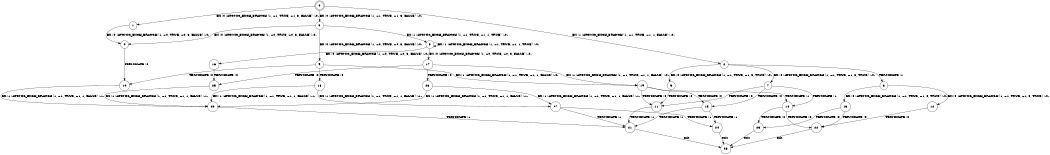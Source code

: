 digraph BCG {
size = "7, 10.5";
center = TRUE;
node [shape = circle];
0 [peripheries = 2];
0 -> 1 [label = "EX !0 !ATOMIC_EXCH_BRANCH (1, +1, TRUE, +1, 3, FALSE) !:0:"];
0 -> 2 [label = "EX !1 !ATOMIC_EXCH_BRANCH (1, +1, TRUE, +1, 1, FALSE) !:0:"];
0 -> 3 [label = "EX !0 !ATOMIC_EXCH_BRANCH (1, +1, TRUE, +1, 3, FALSE) !:0:"];
1 -> 4 [label = "EX !0 !ATOMIC_EXCH_BRANCH (1, +0, TRUE, +0, 3, FALSE) !:0:"];
2 -> 5 [label = "EX !0 !ATOMIC_EXCH_BRANCH (1, +1, TRUE, +1, 3, TRUE) !:0:"];
2 -> 6 [label = "TERMINATE !1"];
2 -> 7 [label = "EX !0 !ATOMIC_EXCH_BRANCH (1, +1, TRUE, +1, 3, TRUE) !:0:"];
3 -> 4 [label = "EX !0 !ATOMIC_EXCH_BRANCH (1, +0, TRUE, +0, 3, FALSE) !:0:"];
3 -> 8 [label = "EX !1 !ATOMIC_EXCH_BRANCH (1, +1, TRUE, +1, 1, TRUE) !:0:"];
3 -> 9 [label = "EX !0 !ATOMIC_EXCH_BRANCH (1, +0, TRUE, +0, 3, FALSE) !:0:"];
4 -> 10 [label = "TERMINATE !0"];
5 -> 11 [label = "TERMINATE !0"];
6 -> 12 [label = "EX !0 !ATOMIC_EXCH_BRANCH (1, +1, TRUE, +1, 3, TRUE) !:0:"];
6 -> 13 [label = "EX !0 !ATOMIC_EXCH_BRANCH (1, +1, TRUE, +1, 3, TRUE) !:0:"];
7 -> 11 [label = "TERMINATE !0"];
7 -> 14 [label = "TERMINATE !1"];
7 -> 15 [label = "TERMINATE !0"];
8 -> 16 [label = "EX !0 !ATOMIC_EXCH_BRANCH (1, +0, TRUE, +0, 3, FALSE) !:0:"];
8 -> 8 [label = "EX !1 !ATOMIC_EXCH_BRANCH (1, +1, TRUE, +1, 1, TRUE) !:0:"];
8 -> 17 [label = "EX !0 !ATOMIC_EXCH_BRANCH (1, +0, TRUE, +0, 3, FALSE) !:0:"];
9 -> 10 [label = "TERMINATE !0"];
9 -> 18 [label = "TERMINATE !0"];
9 -> 19 [label = "EX !1 !ATOMIC_EXCH_BRANCH (1, +1, TRUE, +1, 1, FALSE) !:0:"];
10 -> 20 [label = "EX !1 !ATOMIC_EXCH_BRANCH (1, +1, TRUE, +1, 1, FALSE) !:1:"];
11 -> 21 [label = "TERMINATE !1"];
12 -> 22 [label = "TERMINATE !0"];
13 -> 22 [label = "TERMINATE !0"];
13 -> 23 [label = "TERMINATE !0"];
14 -> 22 [label = "TERMINATE !0"];
14 -> 23 [label = "TERMINATE !0"];
15 -> 21 [label = "TERMINATE !1"];
15 -> 24 [label = "TERMINATE !1"];
16 -> 25 [label = "TERMINATE !0"];
17 -> 25 [label = "TERMINATE !0"];
17 -> 26 [label = "TERMINATE !0"];
17 -> 19 [label = "EX !1 !ATOMIC_EXCH_BRANCH (1, +1, TRUE, +1, 1, FALSE) !:0:"];
18 -> 20 [label = "EX !1 !ATOMIC_EXCH_BRANCH (1, +1, TRUE, +1, 1, FALSE) !:1:"];
18 -> 27 [label = "EX !1 !ATOMIC_EXCH_BRANCH (1, +1, TRUE, +1, 1, FALSE) !:1:"];
19 -> 11 [label = "TERMINATE !0"];
19 -> 14 [label = "TERMINATE !1"];
19 -> 15 [label = "TERMINATE !0"];
20 -> 21 [label = "TERMINATE !1"];
21 -> 28 [label = "exit"];
22 -> 28 [label = "exit"];
23 -> 28 [label = "exit"];
24 -> 28 [label = "exit"];
25 -> 20 [label = "EX !1 !ATOMIC_EXCH_BRANCH (1, +1, TRUE, +1, 1, FALSE) !:1:"];
26 -> 20 [label = "EX !1 !ATOMIC_EXCH_BRANCH (1, +1, TRUE, +1, 1, FALSE) !:1:"];
26 -> 27 [label = "EX !1 !ATOMIC_EXCH_BRANCH (1, +1, TRUE, +1, 1, FALSE) !:1:"];
27 -> 21 [label = "TERMINATE !1"];
27 -> 24 [label = "TERMINATE !1"];
}
